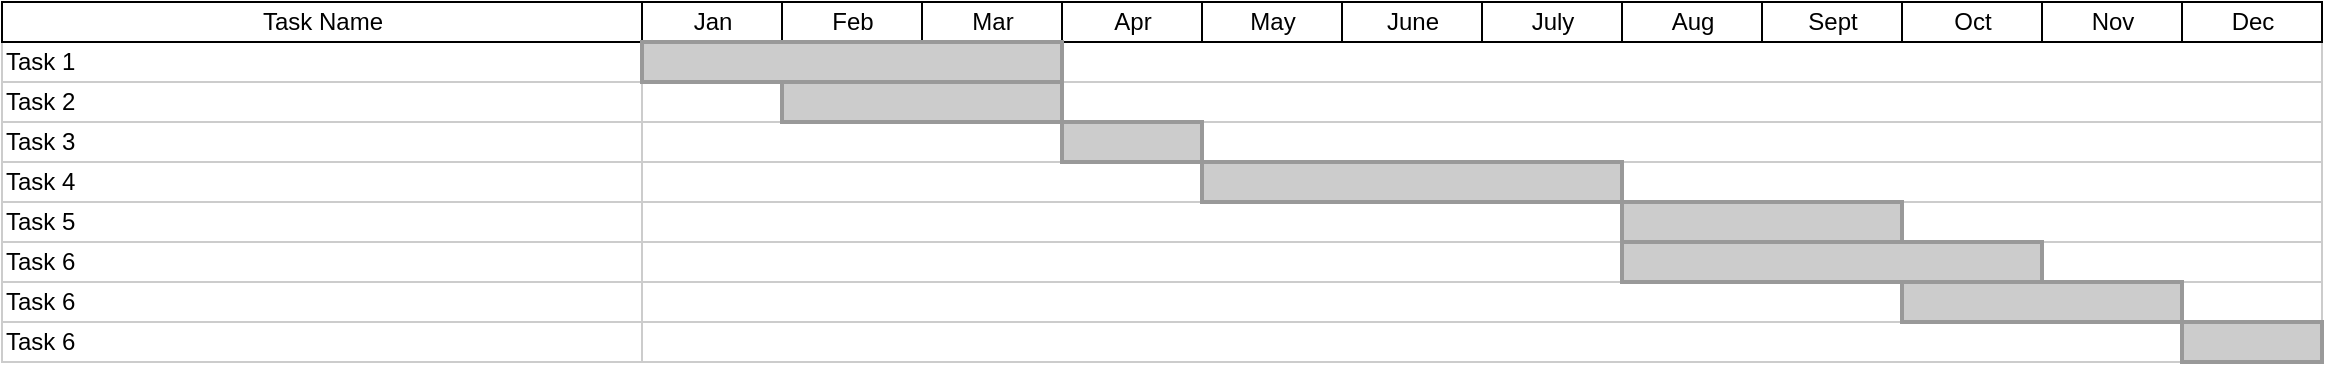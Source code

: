 <mxfile version="15.9.6" type="github"><diagram name="Page-1" id="fc2ac565-0d4e-3f0d-88b0-a54af1634ed7"><mxGraphModel dx="1408" dy="748" grid="1" gridSize="10" guides="1" tooltips="1" connect="0" arrows="1" fold="1" page="1" pageScale="1.5" pageWidth="1169" pageHeight="827" background="none" math="0" shadow="0"><root><mxCell id="0" style=";html=1;"/><mxCell id="1" style=";html=1;" parent="0"/><mxCell id="75" value="Task 1" style="align=left;strokeColor=#CCCCCC;html=1;" parent="1" vertex="1"><mxGeometry x="297.0" y="150.0" width="320.0" height="20.0" as="geometry"/></mxCell><mxCell id="80" value="Task 2" style="align=left;strokeColor=#CCCCCC;html=1;" parent="1" vertex="1"><mxGeometry x="297" y="170.0" width="320" height="20" as="geometry"/></mxCell><mxCell id="85" value="Task 3" style="align=left;strokeColor=#CCCCCC;html=1;" parent="1" vertex="1"><mxGeometry x="297.0" y="190.0" width="320.0" height="20" as="geometry"/></mxCell><mxCell id="90" value="Task 4" style="align=left;strokeColor=#CCCCCC;html=1;" parent="1" vertex="1"><mxGeometry x="297.0" y="210.0" width="320.0" height="20" as="geometry"/></mxCell><mxCell id="95" value="Task 5" style="align=left;strokeColor=#CCCCCC;html=1;" parent="1" vertex="1"><mxGeometry x="297.0" y="230.0" width="320.0" height="20" as="geometry"/></mxCell><mxCell id="100" value="Task 6" style="align=left;strokeColor=#CCCCCC;html=1;" parent="1" vertex="1"><mxGeometry x="297.0" y="250.0" width="320.0" height="20" as="geometry"/></mxCell><mxCell id="2" value="Task Name" style="strokeWidth=1;fontStyle=0;html=1;" parent="1" vertex="1"><mxGeometry x="297" y="130" width="320" height="20" as="geometry"/></mxCell><mxCell id="67c90442a009f359-289" value="Task 6" style="align=left;strokeColor=#CCCCCC;html=1;" parent="1" vertex="1"><mxGeometry x="297.0" y="270.0" width="320.0" height="20" as="geometry"/></mxCell><mxCell id="67c90442a009f359-290" value="Task 6" style="align=left;strokeColor=#CCCCCC;html=1;" parent="1" vertex="1"><mxGeometry x="297.0" y="290.0" width="320.0" height="20" as="geometry"/></mxCell><mxCell id="67c90442a009f359-291" value="" style="align=left;strokeColor=#CCCCCC;html=1;" parent="1" vertex="1"><mxGeometry x="617" y="150" width="840" height="20" as="geometry"/></mxCell><mxCell id="4" value="Jan" style="strokeWidth=1;fontStyle=0;html=1;" parent="1" vertex="1"><mxGeometry x="617" y="130" width="70" height="20" as="geometry"/></mxCell><mxCell id="67c90442a009f359-278" value="Feb" style="strokeWidth=1;fontStyle=0;html=1;" parent="1" vertex="1"><mxGeometry x="687" y="130" width="70" height="20" as="geometry"/></mxCell><mxCell id="67c90442a009f359-279" value="Mar" style="strokeWidth=1;fontStyle=0;html=1;" parent="1" vertex="1"><mxGeometry x="757" y="130" width="70" height="20" as="geometry"/></mxCell><mxCell id="67c90442a009f359-280" value="Apr" style="strokeWidth=1;fontStyle=0;html=1;" parent="1" vertex="1"><mxGeometry x="827" y="130" width="70" height="20" as="geometry"/></mxCell><mxCell id="67c90442a009f359-281" value="May" style="strokeWidth=1;fontStyle=0;html=1;" parent="1" vertex="1"><mxGeometry x="897" y="130" width="70" height="20" as="geometry"/></mxCell><mxCell id="67c90442a009f359-282" value="June" style="strokeWidth=1;fontStyle=0;html=1;" parent="1" vertex="1"><mxGeometry x="967" y="130" width="70" height="20" as="geometry"/></mxCell><mxCell id="67c90442a009f359-283" value="July" style="strokeWidth=1;fontStyle=0;html=1;" parent="1" vertex="1"><mxGeometry x="1037" y="130" width="70" height="20" as="geometry"/></mxCell><mxCell id="67c90442a009f359-284" value="Aug" style="strokeWidth=1;fontStyle=0;html=1;" parent="1" vertex="1"><mxGeometry x="1107" y="130" width="70" height="20" as="geometry"/></mxCell><mxCell id="67c90442a009f359-285" value="Sept" style="strokeWidth=1;fontStyle=0;html=1;" parent="1" vertex="1"><mxGeometry x="1177" y="130" width="70" height="20" as="geometry"/></mxCell><mxCell id="67c90442a009f359-286" value="Oct" style="strokeWidth=1;fontStyle=0;html=1;" parent="1" vertex="1"><mxGeometry x="1247" y="130" width="70" height="20" as="geometry"/></mxCell><mxCell id="67c90442a009f359-287" value="Nov" style="strokeWidth=1;fontStyle=0;html=1;" parent="1" vertex="1"><mxGeometry x="1317" y="130" width="70" height="20" as="geometry"/></mxCell><mxCell id="67c90442a009f359-288" value="Dec" style="strokeWidth=1;fontStyle=0;html=1;" parent="1" vertex="1"><mxGeometry x="1387" y="130" width="70" height="20" as="geometry"/></mxCell><mxCell id="67c90442a009f359-292" value="" style="align=left;strokeColor=#CCCCCC;html=1;" parent="1" vertex="1"><mxGeometry x="617" y="170" width="840" height="20" as="geometry"/></mxCell><mxCell id="67c90442a009f359-293" value="" style="align=left;strokeColor=#CCCCCC;html=1;" parent="1" vertex="1"><mxGeometry x="617" y="190" width="840" height="20" as="geometry"/></mxCell><mxCell id="67c90442a009f359-294" value="" style="align=left;strokeColor=#CCCCCC;html=1;" parent="1" vertex="1"><mxGeometry x="617" y="210" width="840" height="20" as="geometry"/></mxCell><mxCell id="67c90442a009f359-295" value="" style="align=left;strokeColor=#CCCCCC;html=1;" parent="1" vertex="1"><mxGeometry x="617" y="230" width="840" height="20" as="geometry"/></mxCell><mxCell id="67c90442a009f359-296" value="" style="align=left;strokeColor=#CCCCCC;html=1;" parent="1" vertex="1"><mxGeometry x="617" y="250" width="840" height="20" as="geometry"/></mxCell><mxCell id="67c90442a009f359-297" value="" style="align=left;strokeColor=#CCCCCC;html=1;" parent="1" vertex="1"><mxGeometry x="617" y="270" width="840" height="20" as="geometry"/></mxCell><mxCell id="67c90442a009f359-298" value="" style="align=left;strokeColor=#CCCCCC;html=1;" parent="1" vertex="1"><mxGeometry x="617" y="290" width="840" height="20" as="geometry"/></mxCell><mxCell id="67c90442a009f359-299" value="" style="whiteSpace=wrap;html=1;strokeWidth=2;fillColor=#CCCCCC;gradientColor=none;fontSize=14;align=center;strokeColor=#999999;" parent="1" vertex="1"><mxGeometry x="617" y="150" width="210" height="20" as="geometry"/></mxCell><mxCell id="67c90442a009f359-300" value="" style="whiteSpace=wrap;html=1;strokeWidth=2;fillColor=#CCCCCC;gradientColor=none;fontSize=14;align=center;strokeColor=#999999;" parent="1" vertex="1"><mxGeometry x="687" y="170" width="140" height="20" as="geometry"/></mxCell><mxCell id="67c90442a009f359-301" value="" style="whiteSpace=wrap;html=1;strokeWidth=2;fillColor=#CCCCCC;gradientColor=none;fontSize=14;align=center;strokeColor=#999999;" parent="1" vertex="1"><mxGeometry x="827" y="190" width="70" height="20" as="geometry"/></mxCell><mxCell id="67c90442a009f359-302" value="" style="whiteSpace=wrap;html=1;strokeWidth=2;fillColor=#CCCCCC;gradientColor=none;fontSize=14;align=center;strokeColor=#999999;" parent="1" vertex="1"><mxGeometry x="897" y="210" width="210" height="20" as="geometry"/></mxCell><mxCell id="67c90442a009f359-303" value="" style="whiteSpace=wrap;html=1;strokeWidth=2;fillColor=#CCCCCC;gradientColor=none;fontSize=14;align=center;strokeColor=#999999;" parent="1" vertex="1"><mxGeometry x="1107" y="230" width="140" height="20" as="geometry"/></mxCell><mxCell id="67c90442a009f359-304" value="" style="whiteSpace=wrap;html=1;strokeWidth=2;fillColor=#CCCCCC;gradientColor=none;fontSize=14;align=center;strokeColor=#999999;" parent="1" vertex="1"><mxGeometry x="1107" y="250" width="210" height="20" as="geometry"/></mxCell><mxCell id="67c90442a009f359-305" value="" style="whiteSpace=wrap;html=1;strokeWidth=2;fillColor=#CCCCCC;gradientColor=none;fontSize=14;align=center;strokeColor=#999999;" parent="1" vertex="1"><mxGeometry x="1247" y="270" width="140" height="20" as="geometry"/></mxCell><mxCell id="67c90442a009f359-306" value="" style="whiteSpace=wrap;html=1;strokeWidth=2;fillColor=#CCCCCC;gradientColor=none;fontSize=14;align=center;strokeColor=#999999;" parent="1" vertex="1"><mxGeometry x="1387" y="290" width="70" height="20" as="geometry"/></mxCell></root></mxGraphModel></diagram></mxfile>